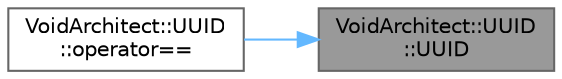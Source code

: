 digraph "VoidArchitect::UUID::UUID"
{
 // LATEX_PDF_SIZE
  bgcolor="transparent";
  edge [fontname=Helvetica,fontsize=10,labelfontname=Helvetica,labelfontsize=10];
  node [fontname=Helvetica,fontsize=10,shape=box,height=0.2,width=0.4];
  rankdir="RL";
  Node1 [id="Node000001",label="VoidArchitect::UUID\l::UUID",height=0.2,width=0.4,color="gray40", fillcolor="grey60", style="filled", fontcolor="black",tooltip=" "];
  Node1 -> Node2 [id="edge2_Node000001_Node000002",dir="back",color="steelblue1",style="solid",tooltip=" "];
  Node2 [id="Node000002",label="VoidArchitect::UUID\l::operator==",height=0.2,width=0.4,color="grey40", fillcolor="white", style="filled",URL="$class_void_architect_1_1_u_u_i_d.html#a1824ca23727d11476729158cc89cb66f",tooltip=" "];
}
